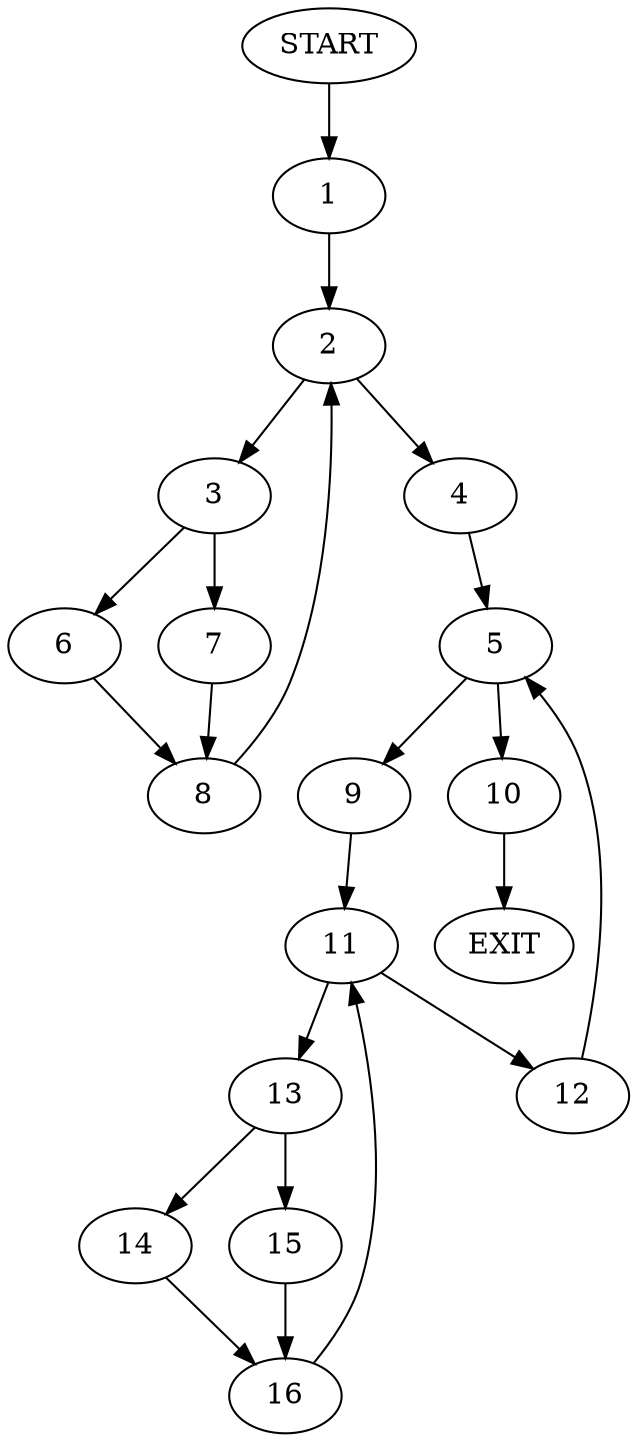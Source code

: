 digraph {
0 [label="START"]
17 [label="EXIT"]
0 -> 1
1 -> 2
2 -> 3
2 -> 4
4 -> 5
3 -> 6
3 -> 7
7 -> 8
6 -> 8
8 -> 2
5 -> 9
5 -> 10
10 -> 17
9 -> 11
11 -> 12
11 -> 13
13 -> 14
13 -> 15
12 -> 5
15 -> 16
14 -> 16
16 -> 11
}
